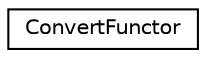 digraph "Graphical Class Hierarchy"
{
  edge [fontname="Helvetica",fontsize="10",labelfontname="Helvetica",labelfontsize="10"];
  node [fontname="Helvetica",fontsize="10",shape=record];
  rankdir="LR";
  Node0 [label="ConvertFunctor",height=0.2,width=0.4,color="black", fillcolor="white", style="filled",URL="$structConvertFunctor.html",tooltip="Functor for converting CSV data to cuDF data type value. "];
}
